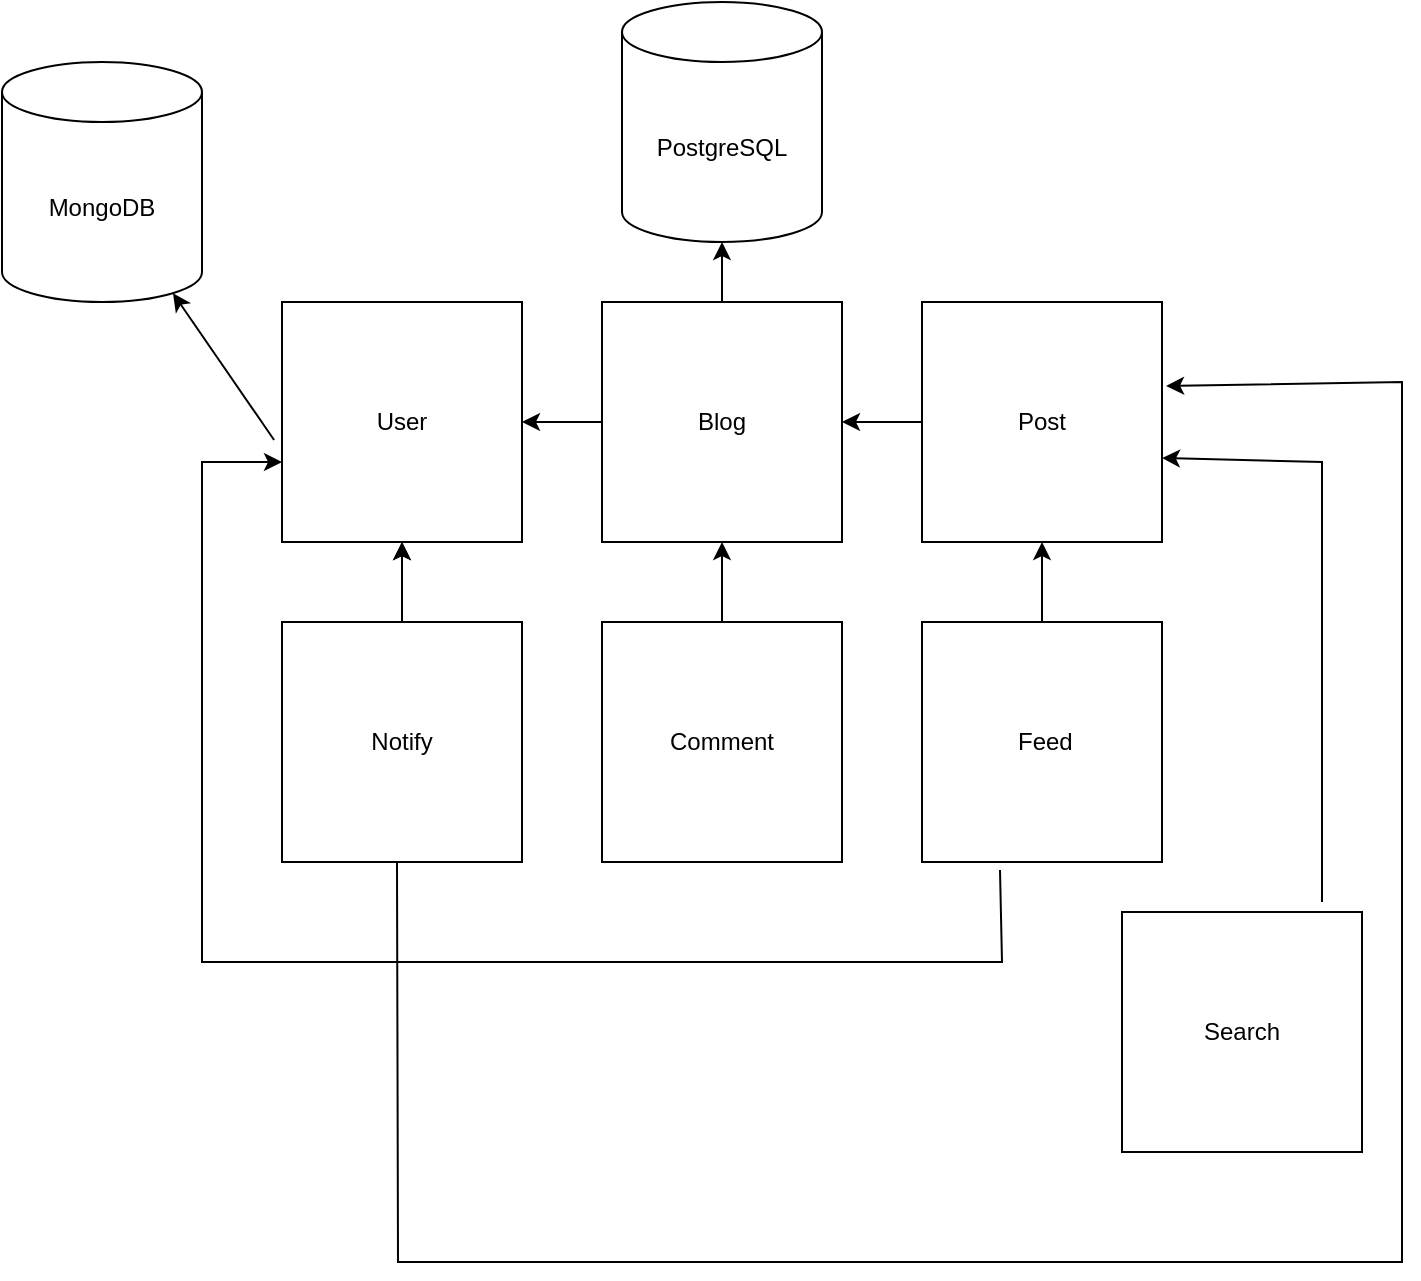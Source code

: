 <mxfile version="20.5.3" type="device"><diagram id="xAIXPCZD-39DkRnilnKV" name="Страница 1"><mxGraphModel dx="1422" dy="762" grid="1" gridSize="10" guides="1" tooltips="1" connect="1" arrows="1" fold="1" page="1" pageScale="1" pageWidth="827" pageHeight="1169" math="0" shadow="0"><root><mxCell id="0"/><mxCell id="1" parent="0"/><mxCell id="ZITX8rsg8HyNWQbjNgGO-1" value="User" style="whiteSpace=wrap;html=1;aspect=fixed;" vertex="1" parent="1"><mxGeometry x="200" y="160" width="120" height="120" as="geometry"/></mxCell><mxCell id="ZITX8rsg8HyNWQbjNgGO-3" value="Blog" style="whiteSpace=wrap;html=1;aspect=fixed;" vertex="1" parent="1"><mxGeometry x="360" y="160" width="120" height="120" as="geometry"/></mxCell><mxCell id="ZITX8rsg8HyNWQbjNgGO-4" value="Post" style="whiteSpace=wrap;html=1;aspect=fixed;" vertex="1" parent="1"><mxGeometry x="520" y="160" width="120" height="120" as="geometry"/></mxCell><mxCell id="ZITX8rsg8HyNWQbjNgGO-5" value="&amp;nbsp;Feed" style="whiteSpace=wrap;html=1;aspect=fixed;" vertex="1" parent="1"><mxGeometry x="520" y="320" width="120" height="120" as="geometry"/></mxCell><mxCell id="ZITX8rsg8HyNWQbjNgGO-6" value="Comment" style="whiteSpace=wrap;html=1;aspect=fixed;" vertex="1" parent="1"><mxGeometry x="360" y="320" width="120" height="120" as="geometry"/></mxCell><mxCell id="ZITX8rsg8HyNWQbjNgGO-24" value="" style="edgeStyle=orthogonalEdgeStyle;rounded=0;orthogonalLoop=1;jettySize=auto;html=1;" edge="1" parent="1" source="ZITX8rsg8HyNWQbjNgGO-7" target="ZITX8rsg8HyNWQbjNgGO-1"><mxGeometry relative="1" as="geometry"/></mxCell><mxCell id="ZITX8rsg8HyNWQbjNgGO-25" value="" style="edgeStyle=orthogonalEdgeStyle;rounded=0;orthogonalLoop=1;jettySize=auto;html=1;" edge="1" parent="1" source="ZITX8rsg8HyNWQbjNgGO-7" target="ZITX8rsg8HyNWQbjNgGO-1"><mxGeometry relative="1" as="geometry"/></mxCell><mxCell id="ZITX8rsg8HyNWQbjNgGO-7" value="Notify" style="whiteSpace=wrap;html=1;aspect=fixed;" vertex="1" parent="1"><mxGeometry x="200" y="320" width="120" height="120" as="geometry"/></mxCell><mxCell id="ZITX8rsg8HyNWQbjNgGO-8" value="Search" style="whiteSpace=wrap;html=1;aspect=fixed;" vertex="1" parent="1"><mxGeometry x="620" y="465" width="120" height="120" as="geometry"/></mxCell><mxCell id="ZITX8rsg8HyNWQbjNgGO-9" value="MongoDB" style="shape=cylinder3;whiteSpace=wrap;html=1;boundedLbl=1;backgroundOutline=1;size=15;" vertex="1" parent="1"><mxGeometry x="60" y="40" width="100" height="120" as="geometry"/></mxCell><mxCell id="ZITX8rsg8HyNWQbjNgGO-10" value="PostgreSQL" style="shape=cylinder3;whiteSpace=wrap;html=1;boundedLbl=1;backgroundOutline=1;size=15;" vertex="1" parent="1"><mxGeometry x="370" y="10" width="100" height="120" as="geometry"/></mxCell><mxCell id="ZITX8rsg8HyNWQbjNgGO-11" value="" style="endArrow=classic;html=1;rounded=0;exitX=-0.033;exitY=0.575;exitDx=0;exitDy=0;exitPerimeter=0;entryX=0.855;entryY=1;entryDx=0;entryDy=-4.35;entryPerimeter=0;" edge="1" parent="1" source="ZITX8rsg8HyNWQbjNgGO-1" target="ZITX8rsg8HyNWQbjNgGO-9"><mxGeometry width="50" height="50" relative="1" as="geometry"><mxPoint x="130" y="210" as="sourcePoint"/><mxPoint x="180" y="160" as="targetPoint"/></mxGeometry></mxCell><mxCell id="ZITX8rsg8HyNWQbjNgGO-15" value="" style="endArrow=classic;html=1;rounded=0;exitX=0;exitY=0.5;exitDx=0;exitDy=0;" edge="1" parent="1" source="ZITX8rsg8HyNWQbjNgGO-4" target="ZITX8rsg8HyNWQbjNgGO-3"><mxGeometry width="50" height="50" relative="1" as="geometry"><mxPoint x="510" y="280" as="sourcePoint"/><mxPoint x="520" y="220" as="targetPoint"/></mxGeometry></mxCell><mxCell id="ZITX8rsg8HyNWQbjNgGO-16" value="" style="endArrow=classic;html=1;rounded=0;entryX=0.5;entryY=1;entryDx=0;entryDy=0;exitX=0.5;exitY=0;exitDx=0;exitDy=0;" edge="1" parent="1" source="ZITX8rsg8HyNWQbjNgGO-5" target="ZITX8rsg8HyNWQbjNgGO-4"><mxGeometry width="50" height="50" relative="1" as="geometry"><mxPoint x="235" y="330" as="sourcePoint"/><mxPoint x="285" y="280" as="targetPoint"/><Array as="points"/></mxGeometry></mxCell><mxCell id="ZITX8rsg8HyNWQbjNgGO-21" value="" style="endArrow=classic;html=1;rounded=0;entryX=1;entryY=0.65;entryDx=0;entryDy=0;entryPerimeter=0;" edge="1" parent="1" target="ZITX8rsg8HyNWQbjNgGO-4"><mxGeometry width="50" height="50" relative="1" as="geometry"><mxPoint x="720" y="460" as="sourcePoint"/><mxPoint x="680" y="200" as="targetPoint"/><Array as="points"><mxPoint x="720" y="450"/><mxPoint x="720" y="240"/></Array></mxGeometry></mxCell><mxCell id="ZITX8rsg8HyNWQbjNgGO-22" value="" style="endArrow=classic;html=1;rounded=0;exitX=0.5;exitY=0;exitDx=0;exitDy=0;" edge="1" parent="1" source="ZITX8rsg8HyNWQbjNgGO-6"><mxGeometry width="50" height="50" relative="1" as="geometry"><mxPoint x="390" y="320" as="sourcePoint"/><mxPoint x="420" y="280" as="targetPoint"/></mxGeometry></mxCell><mxCell id="ZITX8rsg8HyNWQbjNgGO-23" value="" style="endArrow=classic;html=1;rounded=0;entryX=1.017;entryY=0.35;entryDx=0;entryDy=0;entryPerimeter=0;" edge="1" parent="1" target="ZITX8rsg8HyNWQbjNgGO-4"><mxGeometry width="50" height="50" relative="1" as="geometry"><mxPoint x="257.5" y="440" as="sourcePoint"/><mxPoint x="760" y="160" as="targetPoint"/><Array as="points"><mxPoint x="258" y="640"/><mxPoint x="760" y="640"/><mxPoint x="760" y="200"/></Array></mxGeometry></mxCell><mxCell id="ZITX8rsg8HyNWQbjNgGO-26" value="" style="endArrow=classic;html=1;rounded=0;entryX=1;entryY=0.5;entryDx=0;entryDy=0;exitX=0;exitY=0.5;exitDx=0;exitDy=0;" edge="1" parent="1" source="ZITX8rsg8HyNWQbjNgGO-3" target="ZITX8rsg8HyNWQbjNgGO-1"><mxGeometry width="50" height="50" relative="1" as="geometry"><mxPoint x="350" y="260" as="sourcePoint"/><mxPoint x="380" y="195" as="targetPoint"/></mxGeometry></mxCell><mxCell id="ZITX8rsg8HyNWQbjNgGO-27" value="" style="endArrow=classic;html=1;rounded=0;exitX=0.5;exitY=0;exitDx=0;exitDy=0;entryX=0.5;entryY=1;entryDx=0;entryDy=0;entryPerimeter=0;" edge="1" parent="1" source="ZITX8rsg8HyNWQbjNgGO-3" target="ZITX8rsg8HyNWQbjNgGO-10"><mxGeometry width="50" height="50" relative="1" as="geometry"><mxPoint x="400" y="150" as="sourcePoint"/><mxPoint x="450" y="100" as="targetPoint"/></mxGeometry></mxCell><mxCell id="ZITX8rsg8HyNWQbjNgGO-28" value="" style="endArrow=classic;html=1;rounded=0;entryX=0;entryY=0.667;entryDx=0;entryDy=0;entryPerimeter=0;exitX=0.325;exitY=1.033;exitDx=0;exitDy=0;exitPerimeter=0;" edge="1" parent="1" source="ZITX8rsg8HyNWQbjNgGO-5" target="ZITX8rsg8HyNWQbjNgGO-1"><mxGeometry width="50" height="50" relative="1" as="geometry"><mxPoint x="550" y="450" as="sourcePoint"/><mxPoint x="120" y="200" as="targetPoint"/><Array as="points"><mxPoint x="560" y="490"/><mxPoint x="160" y="490"/><mxPoint x="160" y="240"/></Array></mxGeometry></mxCell></root></mxGraphModel></diagram></mxfile>